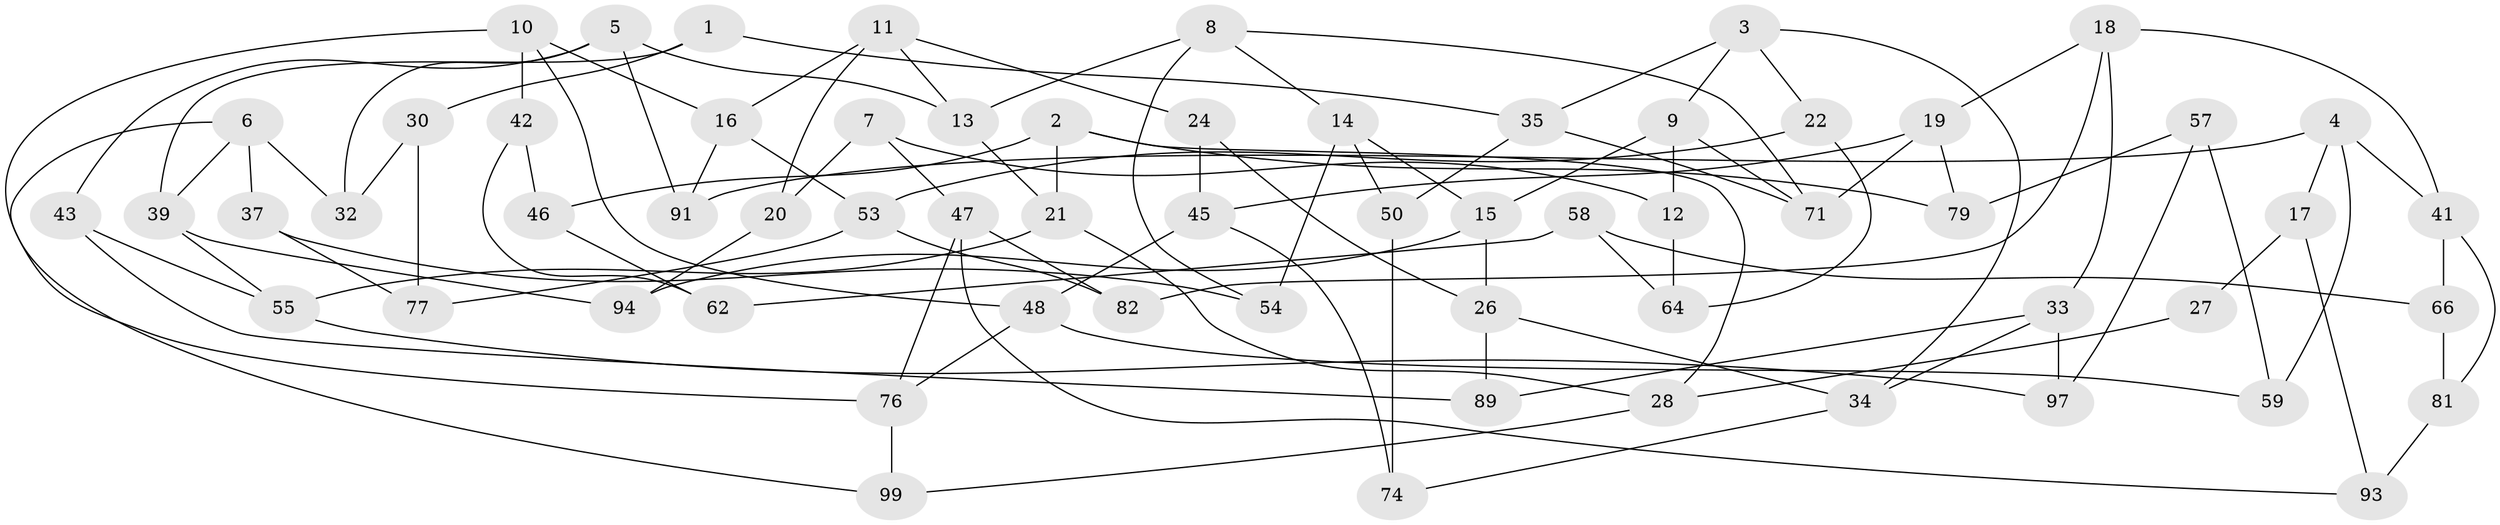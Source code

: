 // original degree distribution, {3: 1.0}
// Generated by graph-tools (version 1.1) at 2025/39/02/21/25 10:39:00]
// undirected, 63 vertices, 109 edges
graph export_dot {
graph [start="1"]
  node [color=gray90,style=filled];
  1;
  2 [super="+52"];
  3 [super="+40"];
  4 [super="+65"];
  5 [super="+23"];
  6 [super="+78"];
  7 [super="+85"];
  8 [super="+86"];
  9 [super="+70"];
  10 [super="+44"];
  11 [super="+90"];
  12;
  13 [super="+98"];
  14 [super="+92"];
  15 [super="+29"];
  16 [super="+25"];
  17 [super="+56"];
  18 [super="+84"];
  19 [super="+38"];
  20 [super="+95"];
  21 [super="+61"];
  22;
  24;
  26 [super="+31"];
  27;
  28 [super="+60"];
  30 [super="+88"];
  32;
  33 [super="+49"];
  34 [super="+51"];
  35 [super="+36"];
  37;
  39 [super="+63"];
  41 [super="+69"];
  42;
  43;
  45 [super="+67"];
  46;
  47 [super="+100"];
  48 [super="+73"];
  50;
  53 [super="+68"];
  54;
  55 [super="+83"];
  57;
  58 [super="+75"];
  59;
  62;
  64;
  66 [super="+80"];
  71 [super="+72"];
  74;
  76 [super="+87"];
  77 [super="+96"];
  79;
  81;
  82;
  89;
  91;
  93;
  94;
  97;
  99;
  1 -- 35;
  1 -- 39;
  1 -- 30;
  2 -- 79;
  2 -- 46;
  2 -- 28;
  2 -- 21;
  3 -- 35;
  3 -- 22;
  3 -- 34;
  3 -- 9;
  4 -- 59;
  4 -- 17;
  4 -- 41;
  4 -- 91;
  5 -- 91;
  5 -- 43;
  5 -- 32;
  5 -- 13;
  6 -- 99;
  6 -- 39;
  6 -- 32;
  6 -- 37;
  7 -- 20 [weight=2];
  7 -- 12;
  7 -- 47;
  8 -- 14;
  8 -- 54;
  8 -- 13;
  8 -- 71;
  9 -- 71;
  9 -- 15;
  9 -- 12;
  10 -- 16;
  10 -- 42;
  10 -- 76;
  10 -- 48;
  11 -- 16;
  11 -- 24;
  11 -- 20;
  11 -- 13;
  12 -- 64;
  13 -- 21;
  14 -- 50;
  14 -- 54;
  14 -- 15;
  15 -- 94;
  15 -- 26;
  16 -- 91;
  16 -- 53;
  17 -- 93;
  17 -- 27 [weight=2];
  18 -- 82;
  18 -- 41;
  18 -- 19;
  18 -- 33;
  19 -- 45;
  19 -- 71;
  19 -- 79;
  20 -- 94;
  21 -- 28;
  21 -- 55;
  22 -- 64;
  22 -- 53;
  24 -- 45;
  24 -- 26;
  26 -- 89;
  26 -- 34;
  27 -- 28;
  28 -- 99;
  30 -- 32;
  30 -- 77 [weight=2];
  33 -- 34;
  33 -- 97;
  33 -- 89;
  34 -- 74;
  35 -- 50;
  35 -- 71;
  37 -- 77;
  37 -- 54;
  39 -- 94;
  39 -- 55;
  41 -- 81;
  41 -- 66;
  42 -- 46;
  42 -- 62;
  43 -- 89;
  43 -- 55;
  45 -- 74;
  45 -- 48;
  46 -- 62;
  47 -- 82;
  47 -- 93;
  47 -- 76;
  48 -- 76;
  48 -- 59;
  50 -- 74;
  53 -- 82;
  53 -- 77;
  55 -- 97;
  57 -- 59;
  57 -- 97;
  57 -- 79;
  58 -- 64;
  58 -- 62;
  58 -- 66 [weight=2];
  66 -- 81;
  76 -- 99;
  81 -- 93;
}
